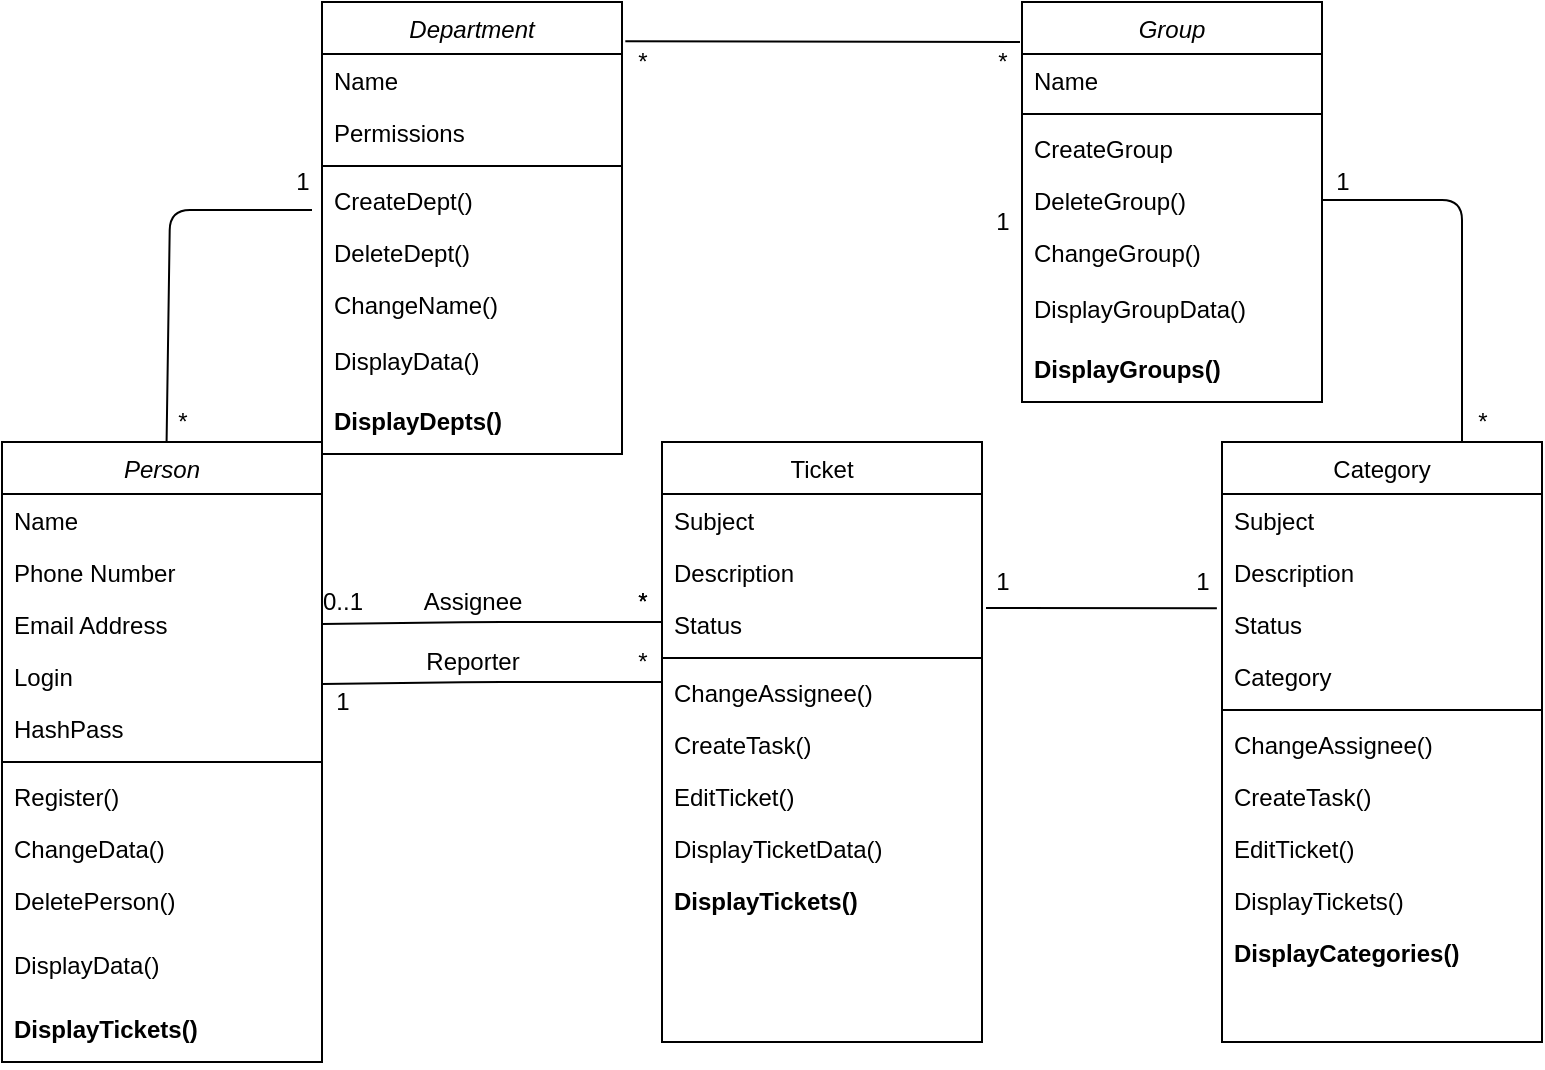 <mxfile version="13.9.2" type="device"><diagram id="C5RBs43oDa-KdzZeNtuy" name="Page-1"><mxGraphModel dx="1090" dy="577" grid="1" gridSize="10" guides="1" tooltips="1" connect="1" arrows="1" fold="1" page="1" pageScale="1" pageWidth="827" pageHeight="1169" math="0" shadow="0"><root><mxCell id="WIyWlLk6GJQsqaUBKTNV-0"/><mxCell id="WIyWlLk6GJQsqaUBKTNV-1" parent="WIyWlLk6GJQsqaUBKTNV-0"/><mxCell id="zkfFHV4jXpPFQw0GAbJ--0" value="Person" style="swimlane;fontStyle=2;align=center;verticalAlign=top;childLayout=stackLayout;horizontal=1;startSize=26;horizontalStack=0;resizeParent=1;resizeLast=0;collapsible=1;marginBottom=0;rounded=0;shadow=0;strokeWidth=1;" parent="WIyWlLk6GJQsqaUBKTNV-1" vertex="1"><mxGeometry x="530" y="300" width="160" height="310" as="geometry"><mxRectangle x="230" y="140" width="160" height="26" as="alternateBounds"/></mxGeometry></mxCell><mxCell id="zkfFHV4jXpPFQw0GAbJ--1" value="Name" style="text;align=left;verticalAlign=top;spacingLeft=4;spacingRight=4;overflow=hidden;rotatable=0;points=[[0,0.5],[1,0.5]];portConstraint=eastwest;" parent="zkfFHV4jXpPFQw0GAbJ--0" vertex="1"><mxGeometry y="26" width="160" height="26" as="geometry"/></mxCell><mxCell id="zkfFHV4jXpPFQw0GAbJ--2" value="Phone Number" style="text;align=left;verticalAlign=top;spacingLeft=4;spacingRight=4;overflow=hidden;rotatable=0;points=[[0,0.5],[1,0.5]];portConstraint=eastwest;rounded=0;shadow=0;html=0;" parent="zkfFHV4jXpPFQw0GAbJ--0" vertex="1"><mxGeometry y="52" width="160" height="26" as="geometry"/></mxCell><mxCell id="zkfFHV4jXpPFQw0GAbJ--3" value="Email Address" style="text;align=left;verticalAlign=top;spacingLeft=4;spacingRight=4;overflow=hidden;rotatable=0;points=[[0,0.5],[1,0.5]];portConstraint=eastwest;rounded=0;shadow=0;html=0;" parent="zkfFHV4jXpPFQw0GAbJ--0" vertex="1"><mxGeometry y="78" width="160" height="26" as="geometry"/></mxCell><mxCell id="tIPYjRU_klCs-1Ga12mj-11" value="Login" style="text;align=left;verticalAlign=top;spacingLeft=4;spacingRight=4;overflow=hidden;rotatable=0;points=[[0,0.5],[1,0.5]];portConstraint=eastwest;rounded=0;shadow=0;html=0;" vertex="1" parent="zkfFHV4jXpPFQw0GAbJ--0"><mxGeometry y="104" width="160" height="26" as="geometry"/></mxCell><mxCell id="tIPYjRU_klCs-1Ga12mj-12" value="HashPass" style="text;align=left;verticalAlign=top;spacingLeft=4;spacingRight=4;overflow=hidden;rotatable=0;points=[[0,0.5],[1,0.5]];portConstraint=eastwest;rounded=0;shadow=0;html=0;" vertex="1" parent="zkfFHV4jXpPFQw0GAbJ--0"><mxGeometry y="130" width="160" height="26" as="geometry"/></mxCell><mxCell id="zkfFHV4jXpPFQw0GAbJ--4" value="" style="line;html=1;strokeWidth=1;align=left;verticalAlign=middle;spacingTop=-1;spacingLeft=3;spacingRight=3;rotatable=0;labelPosition=right;points=[];portConstraint=eastwest;" parent="zkfFHV4jXpPFQw0GAbJ--0" vertex="1"><mxGeometry y="156" width="160" height="8" as="geometry"/></mxCell><mxCell id="zkfFHV4jXpPFQw0GAbJ--5" value="Register()" style="text;align=left;verticalAlign=top;spacingLeft=4;spacingRight=4;overflow=hidden;rotatable=0;points=[[0,0.5],[1,0.5]];portConstraint=eastwest;" parent="zkfFHV4jXpPFQw0GAbJ--0" vertex="1"><mxGeometry y="164" width="160" height="26" as="geometry"/></mxCell><mxCell id="xaPVkwQIBWGaQjlMhU2p-37" value="ChangeData()" style="text;align=left;verticalAlign=top;spacingLeft=4;spacingRight=4;overflow=hidden;rotatable=0;points=[[0,0.5],[1,0.5]];portConstraint=eastwest;" parent="zkfFHV4jXpPFQw0GAbJ--0" vertex="1"><mxGeometry y="190" width="160" height="26" as="geometry"/></mxCell><mxCell id="xaPVkwQIBWGaQjlMhU2p-35" value="DeletePerson()" style="text;align=left;verticalAlign=top;spacingLeft=4;spacingRight=4;overflow=hidden;rotatable=0;points=[[0,0.5],[1,0.5]];portConstraint=eastwest;" parent="zkfFHV4jXpPFQw0GAbJ--0" vertex="1"><mxGeometry y="216" width="160" height="32" as="geometry"/></mxCell><mxCell id="xaPVkwQIBWGaQjlMhU2p-44" value="DisplayData()" style="text;align=left;verticalAlign=top;spacingLeft=4;spacingRight=4;overflow=hidden;rotatable=0;points=[[0,0.5],[1,0.5]];portConstraint=eastwest;" parent="zkfFHV4jXpPFQw0GAbJ--0" vertex="1"><mxGeometry y="248" width="160" height="32" as="geometry"/></mxCell><mxCell id="xaPVkwQIBWGaQjlMhU2p-45" value="DisplayTickets()" style="text;align=left;verticalAlign=top;spacingLeft=4;spacingRight=4;overflow=hidden;rotatable=0;points=[[0,0.5],[1,0.5]];portConstraint=eastwest;fontStyle=1" parent="zkfFHV4jXpPFQw0GAbJ--0" vertex="1"><mxGeometry y="280" width="160" height="30" as="geometry"/></mxCell><mxCell id="zkfFHV4jXpPFQw0GAbJ--17" value="Ticket" style="swimlane;fontStyle=0;align=center;verticalAlign=top;childLayout=stackLayout;horizontal=1;startSize=26;horizontalStack=0;resizeParent=1;resizeLast=0;collapsible=1;marginBottom=0;rounded=0;shadow=0;strokeWidth=1;" parent="WIyWlLk6GJQsqaUBKTNV-1" vertex="1"><mxGeometry x="860" y="300" width="160" height="300" as="geometry"><mxRectangle x="550" y="140" width="160" height="26" as="alternateBounds"/></mxGeometry></mxCell><mxCell id="zkfFHV4jXpPFQw0GAbJ--18" value="Subject" style="text;align=left;verticalAlign=top;spacingLeft=4;spacingRight=4;overflow=hidden;rotatable=0;points=[[0,0.5],[1,0.5]];portConstraint=eastwest;" parent="zkfFHV4jXpPFQw0GAbJ--17" vertex="1"><mxGeometry y="26" width="160" height="26" as="geometry"/></mxCell><mxCell id="zkfFHV4jXpPFQw0GAbJ--19" value="Description" style="text;align=left;verticalAlign=top;spacingLeft=4;spacingRight=4;overflow=hidden;rotatable=0;points=[[0,0.5],[1,0.5]];portConstraint=eastwest;rounded=0;shadow=0;html=0;" parent="zkfFHV4jXpPFQw0GAbJ--17" vertex="1"><mxGeometry y="52" width="160" height="26" as="geometry"/></mxCell><mxCell id="xaPVkwQIBWGaQjlMhU2p-16" value="Status" style="text;align=left;verticalAlign=top;spacingLeft=4;spacingRight=4;overflow=hidden;rotatable=0;points=[[0,0.5],[1,0.5]];portConstraint=eastwest;rounded=0;shadow=0;html=0;" parent="zkfFHV4jXpPFQw0GAbJ--17" vertex="1"><mxGeometry y="78" width="160" height="26" as="geometry"/></mxCell><mxCell id="zkfFHV4jXpPFQw0GAbJ--23" value="" style="line;html=1;strokeWidth=1;align=left;verticalAlign=middle;spacingTop=-1;spacingLeft=3;spacingRight=3;rotatable=0;labelPosition=right;points=[];portConstraint=eastwest;" parent="zkfFHV4jXpPFQw0GAbJ--17" vertex="1"><mxGeometry y="104" width="160" height="8" as="geometry"/></mxCell><mxCell id="xaPVkwQIBWGaQjlMhU2p-15" value="ChangeAssignee()" style="text;align=left;verticalAlign=top;spacingLeft=4;spacingRight=4;overflow=hidden;rotatable=0;points=[[0,0.5],[1,0.5]];portConstraint=eastwest;" parent="zkfFHV4jXpPFQw0GAbJ--17" vertex="1"><mxGeometry y="112" width="160" height="26" as="geometry"/></mxCell><mxCell id="zkfFHV4jXpPFQw0GAbJ--24" value="CreateTask()" style="text;align=left;verticalAlign=top;spacingLeft=4;spacingRight=4;overflow=hidden;rotatable=0;points=[[0,0.5],[1,0.5]];portConstraint=eastwest;" parent="zkfFHV4jXpPFQw0GAbJ--17" vertex="1"><mxGeometry y="138" width="160" height="26" as="geometry"/></mxCell><mxCell id="xaPVkwQIBWGaQjlMhU2p-43" value="EditTicket()" style="text;align=left;verticalAlign=top;spacingLeft=4;spacingRight=4;overflow=hidden;rotatable=0;points=[[0,0.5],[1,0.5]];portConstraint=eastwest;" parent="zkfFHV4jXpPFQw0GAbJ--17" vertex="1"><mxGeometry y="164" width="160" height="26" as="geometry"/></mxCell><mxCell id="xaPVkwQIBWGaQjlMhU2p-48" value="DisplayTicketData()" style="text;align=left;verticalAlign=top;spacingLeft=4;spacingRight=4;overflow=hidden;rotatable=0;points=[[0,0.5],[1,0.5]];portConstraint=eastwest;" parent="zkfFHV4jXpPFQw0GAbJ--17" vertex="1"><mxGeometry y="190" width="160" height="26" as="geometry"/></mxCell><mxCell id="xaPVkwQIBWGaQjlMhU2p-47" value="DisplayTickets()" style="text;align=left;verticalAlign=top;spacingLeft=4;spacingRight=4;overflow=hidden;rotatable=0;points=[[0,0.5],[1,0.5]];portConstraint=eastwest;fontStyle=1" parent="zkfFHV4jXpPFQw0GAbJ--17" vertex="1"><mxGeometry y="216" width="160" height="26" as="geometry"/></mxCell><mxCell id="xaPVkwQIBWGaQjlMhU2p-9" value="Department" style="swimlane;fontStyle=2;align=center;verticalAlign=top;childLayout=stackLayout;horizontal=1;startSize=26;horizontalStack=0;resizeParent=1;resizeLast=0;collapsible=1;marginBottom=0;rounded=0;shadow=0;strokeWidth=1;" parent="WIyWlLk6GJQsqaUBKTNV-1" vertex="1"><mxGeometry x="690" y="80" width="150" height="226" as="geometry"><mxRectangle x="230" y="140" width="160" height="26" as="alternateBounds"/></mxGeometry></mxCell><mxCell id="xaPVkwQIBWGaQjlMhU2p-10" value="Name" style="text;align=left;verticalAlign=top;spacingLeft=4;spacingRight=4;overflow=hidden;rotatable=0;points=[[0,0.5],[1,0.5]];portConstraint=eastwest;" parent="xaPVkwQIBWGaQjlMhU2p-9" vertex="1"><mxGeometry y="26" width="150" height="26" as="geometry"/></mxCell><mxCell id="tIPYjRU_klCs-1Ga12mj-52" value="Permissions&#xA;" style="text;align=left;verticalAlign=top;spacingLeft=4;spacingRight=4;overflow=hidden;rotatable=0;points=[[0,0.5],[1,0.5]];portConstraint=eastwest;" vertex="1" parent="xaPVkwQIBWGaQjlMhU2p-9"><mxGeometry y="52" width="150" height="26" as="geometry"/></mxCell><mxCell id="xaPVkwQIBWGaQjlMhU2p-13" value="" style="line;html=1;strokeWidth=1;align=left;verticalAlign=middle;spacingTop=-1;spacingLeft=3;spacingRight=3;rotatable=0;labelPosition=right;points=[];portConstraint=eastwest;" parent="xaPVkwQIBWGaQjlMhU2p-9" vertex="1"><mxGeometry y="78" width="150" height="8" as="geometry"/></mxCell><mxCell id="xaPVkwQIBWGaQjlMhU2p-14" value="CreateDept()" style="text;align=left;verticalAlign=top;spacingLeft=4;spacingRight=4;overflow=hidden;rotatable=0;points=[[0,0.5],[1,0.5]];portConstraint=eastwest;" parent="xaPVkwQIBWGaQjlMhU2p-9" vertex="1"><mxGeometry y="86" width="150" height="26" as="geometry"/></mxCell><mxCell id="xaPVkwQIBWGaQjlMhU2p-33" value="DeleteDept()" style="text;align=left;verticalAlign=top;spacingLeft=4;spacingRight=4;overflow=hidden;rotatable=0;points=[[0,0.5],[1,0.5]];portConstraint=eastwest;" parent="xaPVkwQIBWGaQjlMhU2p-9" vertex="1"><mxGeometry y="112" width="150" height="26" as="geometry"/></mxCell><mxCell id="xaPVkwQIBWGaQjlMhU2p-49" value="ChangeName()" style="text;align=left;verticalAlign=top;spacingLeft=4;spacingRight=4;overflow=hidden;rotatable=0;points=[[0,0.5],[1,0.5]];portConstraint=eastwest;perimeterSpacing=0;strokeWidth=1;" parent="xaPVkwQIBWGaQjlMhU2p-9" vertex="1"><mxGeometry y="138" width="150" height="28" as="geometry"/></mxCell><mxCell id="xaPVkwQIBWGaQjlMhU2p-50" value="DisplayData()" style="text;align=left;verticalAlign=top;spacingLeft=4;spacingRight=4;overflow=hidden;rotatable=0;points=[[0,0.5],[1,0.5]];portConstraint=eastwest;" parent="xaPVkwQIBWGaQjlMhU2p-9" vertex="1"><mxGeometry y="166" width="150" height="30" as="geometry"/></mxCell><mxCell id="xaPVkwQIBWGaQjlMhU2p-39" value="DisplayDepts()" style="text;align=left;verticalAlign=top;spacingLeft=4;spacingRight=4;overflow=hidden;rotatable=0;points=[[0,0.5],[1,0.5]];portConstraint=eastwest;rounded=1;fontStyle=1" parent="xaPVkwQIBWGaQjlMhU2p-9" vertex="1"><mxGeometry y="196" width="150" height="30" as="geometry"/></mxCell><mxCell id="xaPVkwQIBWGaQjlMhU2p-20" value="1" style="text;html=1;align=center;verticalAlign=middle;resizable=0;points=[];autosize=1;" parent="WIyWlLk6GJQsqaUBKTNV-1" vertex="1"><mxGeometry x="1020" y="360" width="20" height="20" as="geometry"/></mxCell><mxCell id="xaPVkwQIBWGaQjlMhU2p-25" value="1" style="text;html=1;align=center;verticalAlign=middle;resizable=0;points=[];autosize=1;" parent="WIyWlLk6GJQsqaUBKTNV-1" vertex="1"><mxGeometry x="670" y="160" width="20" height="20" as="geometry"/></mxCell><mxCell id="xaPVkwQIBWGaQjlMhU2p-26" value="&lt;div&gt;*&lt;/div&gt;" style="text;html=1;align=center;verticalAlign=middle;resizable=0;points=[];autosize=1;" parent="WIyWlLk6GJQsqaUBKTNV-1" vertex="1"><mxGeometry x="840" y="370" width="20" height="20" as="geometry"/></mxCell><mxCell id="xaPVkwQIBWGaQjlMhU2p-27" value="1" style="text;html=1;align=center;verticalAlign=middle;resizable=0;points=[];autosize=1;" parent="WIyWlLk6GJQsqaUBKTNV-1" vertex="1"><mxGeometry x="1120" y="360" width="20" height="20" as="geometry"/></mxCell><mxCell id="xaPVkwQIBWGaQjlMhU2p-28" value="0..1" style="text;html=1;align=center;verticalAlign=middle;resizable=0;points=[];autosize=1;" parent="WIyWlLk6GJQsqaUBKTNV-1" vertex="1"><mxGeometry x="680" y="370" width="40" height="20" as="geometry"/></mxCell><mxCell id="xaPVkwQIBWGaQjlMhU2p-29" value="&lt;div&gt;*&lt;/div&gt;" style="text;html=1;align=center;verticalAlign=middle;resizable=0;points=[];autosize=1;" parent="WIyWlLk6GJQsqaUBKTNV-1" vertex="1"><mxGeometry x="610" y="280" width="20" height="20" as="geometry"/></mxCell><mxCell id="xaPVkwQIBWGaQjlMhU2p-30" value="" style="endArrow=none;html=1;entryX=0.75;entryY=1.2;entryDx=0;entryDy=0;entryPerimeter=0;" parent="WIyWlLk6GJQsqaUBKTNV-1" source="zkfFHV4jXpPFQw0GAbJ--0" target="xaPVkwQIBWGaQjlMhU2p-25" edge="1"><mxGeometry width="50" height="50" relative="1" as="geometry"><mxPoint x="700" y="390" as="sourcePoint"/><mxPoint x="750" y="340" as="targetPoint"/><Array as="points"><mxPoint x="614" y="184"/></Array></mxGeometry></mxCell><mxCell id="xaPVkwQIBWGaQjlMhU2p-31" value="" style="endArrow=none;html=1;exitX=1;exitY=0.5;exitDx=0;exitDy=0;" parent="WIyWlLk6GJQsqaUBKTNV-1" source="zkfFHV4jXpPFQw0GAbJ--3" edge="1"><mxGeometry width="50" height="50" relative="1" as="geometry"><mxPoint x="810" y="440" as="sourcePoint"/><mxPoint x="860" y="390" as="targetPoint"/><Array as="points"><mxPoint x="770" y="390"/></Array></mxGeometry></mxCell><mxCell id="xaPVkwQIBWGaQjlMhU2p-32" value="" style="endArrow=none;html=1;entryX=-0.016;entryY=1.198;entryDx=0;entryDy=0;entryPerimeter=0;" parent="WIyWlLk6GJQsqaUBKTNV-1" edge="1" target="tIPYjRU_klCs-1Ga12mj-39"><mxGeometry width="50" height="50" relative="1" as="geometry"><mxPoint x="1022" y="383" as="sourcePoint"/><mxPoint x="1139" y="365" as="targetPoint"/><Array as="points"/></mxGeometry></mxCell><mxCell id="tIPYjRU_klCs-1Ga12mj-0" value="Group" style="swimlane;fontStyle=2;align=center;verticalAlign=top;childLayout=stackLayout;horizontal=1;startSize=26;horizontalStack=0;resizeParent=1;resizeLast=0;collapsible=1;marginBottom=0;rounded=0;shadow=0;strokeWidth=1;" vertex="1" parent="WIyWlLk6GJQsqaUBKTNV-1"><mxGeometry x="1040" y="80" width="150" height="200" as="geometry"><mxRectangle x="230" y="140" width="160" height="26" as="alternateBounds"/></mxGeometry></mxCell><mxCell id="tIPYjRU_klCs-1Ga12mj-1" value="Name" style="text;align=left;verticalAlign=top;spacingLeft=4;spacingRight=4;overflow=hidden;rotatable=0;points=[[0,0.5],[1,0.5]];portConstraint=eastwest;" vertex="1" parent="tIPYjRU_klCs-1Ga12mj-0"><mxGeometry y="26" width="150" height="26" as="geometry"/></mxCell><mxCell id="tIPYjRU_klCs-1Ga12mj-2" value="" style="line;html=1;strokeWidth=1;align=left;verticalAlign=middle;spacingTop=-1;spacingLeft=3;spacingRight=3;rotatable=0;labelPosition=right;points=[];portConstraint=eastwest;" vertex="1" parent="tIPYjRU_klCs-1Ga12mj-0"><mxGeometry y="52" width="150" height="8" as="geometry"/></mxCell><mxCell id="tIPYjRU_klCs-1Ga12mj-3" value="CreateGroup" style="text;align=left;verticalAlign=top;spacingLeft=4;spacingRight=4;overflow=hidden;rotatable=0;points=[[0,0.5],[1,0.5]];portConstraint=eastwest;" vertex="1" parent="tIPYjRU_klCs-1Ga12mj-0"><mxGeometry y="60" width="150" height="26" as="geometry"/></mxCell><mxCell id="tIPYjRU_klCs-1Ga12mj-4" value="DeleteGroup()" style="text;align=left;verticalAlign=top;spacingLeft=4;spacingRight=4;overflow=hidden;rotatable=0;points=[[0,0.5],[1,0.5]];portConstraint=eastwest;" vertex="1" parent="tIPYjRU_klCs-1Ga12mj-0"><mxGeometry y="86" width="150" height="26" as="geometry"/></mxCell><mxCell id="tIPYjRU_klCs-1Ga12mj-5" value="ChangeGroup()" style="text;align=left;verticalAlign=top;spacingLeft=4;spacingRight=4;overflow=hidden;rotatable=0;points=[[0,0.5],[1,0.5]];portConstraint=eastwest;perimeterSpacing=0;strokeWidth=1;" vertex="1" parent="tIPYjRU_klCs-1Ga12mj-0"><mxGeometry y="112" width="150" height="28" as="geometry"/></mxCell><mxCell id="tIPYjRU_klCs-1Ga12mj-6" value="DisplayGroupData()" style="text;align=left;verticalAlign=top;spacingLeft=4;spacingRight=4;overflow=hidden;rotatable=0;points=[[0,0.5],[1,0.5]];portConstraint=eastwest;rounded=1;" vertex="1" parent="tIPYjRU_klCs-1Ga12mj-0"><mxGeometry y="140" width="150" height="30" as="geometry"/></mxCell><mxCell id="tIPYjRU_klCs-1Ga12mj-7" value="DisplayGroups()" style="text;align=left;verticalAlign=top;spacingLeft=4;spacingRight=4;overflow=hidden;rotatable=0;points=[[0,0.5],[1,0.5]];portConstraint=eastwest;fontStyle=1" vertex="1" parent="tIPYjRU_klCs-1Ga12mj-0"><mxGeometry y="170" width="150" height="30" as="geometry"/></mxCell><mxCell id="tIPYjRU_klCs-1Ga12mj-10" value="" style="endArrow=none;html=1;exitX=1.011;exitY=0.087;exitDx=0;exitDy=0;exitPerimeter=0;" edge="1" parent="WIyWlLk6GJQsqaUBKTNV-1" source="xaPVkwQIBWGaQjlMhU2p-9"><mxGeometry width="50" height="50" relative="1" as="geometry"><mxPoint x="770" y="340" as="sourcePoint"/><mxPoint x="1039" y="100" as="targetPoint"/></mxGeometry></mxCell><mxCell id="tIPYjRU_klCs-1Ga12mj-13" value="*" style="text;html=1;align=center;verticalAlign=middle;resizable=0;points=[];autosize=1;" vertex="1" parent="WIyWlLk6GJQsqaUBKTNV-1"><mxGeometry x="1020" y="100" width="20" height="20" as="geometry"/></mxCell><mxCell id="tIPYjRU_klCs-1Ga12mj-14" value="&lt;div&gt;*&lt;/div&gt;" style="text;html=1;align=center;verticalAlign=middle;resizable=0;points=[];autosize=1;" vertex="1" parent="WIyWlLk6GJQsqaUBKTNV-1"><mxGeometry x="840" y="100" width="20" height="20" as="geometry"/></mxCell><mxCell id="tIPYjRU_klCs-1Ga12mj-15" value="1" style="text;html=1;align=center;verticalAlign=middle;resizable=0;points=[];autosize=1;" vertex="1" parent="WIyWlLk6GJQsqaUBKTNV-1"><mxGeometry x="1020" y="180" width="20" height="20" as="geometry"/></mxCell><mxCell id="tIPYjRU_klCs-1Ga12mj-16" value="" style="endArrow=none;html=1;exitX=1;exitY=0.5;exitDx=0;exitDy=0;" edge="1" parent="WIyWlLk6GJQsqaUBKTNV-1"><mxGeometry width="50" height="50" relative="1" as="geometry"><mxPoint x="690" y="421" as="sourcePoint"/><mxPoint x="860" y="420" as="targetPoint"/><Array as="points"><mxPoint x="770" y="420"/></Array></mxGeometry></mxCell><mxCell id="tIPYjRU_klCs-1Ga12mj-17" value="1" style="text;html=1;align=center;verticalAlign=middle;resizable=0;points=[];autosize=1;" vertex="1" parent="WIyWlLk6GJQsqaUBKTNV-1"><mxGeometry x="690" y="420" width="20" height="20" as="geometry"/></mxCell><mxCell id="tIPYjRU_klCs-1Ga12mj-18" value="&lt;div&gt;*&lt;/div&gt;" style="text;html=1;align=center;verticalAlign=middle;resizable=0;points=[];autosize=1;" vertex="1" parent="WIyWlLk6GJQsqaUBKTNV-1"><mxGeometry x="840" y="370" width="20" height="20" as="geometry"/></mxCell><mxCell id="tIPYjRU_klCs-1Ga12mj-21" value="&lt;div&gt;*&lt;/div&gt;" style="text;html=1;align=center;verticalAlign=middle;resizable=0;points=[];autosize=1;" vertex="1" parent="WIyWlLk6GJQsqaUBKTNV-1"><mxGeometry x="840" y="400" width="20" height="20" as="geometry"/></mxCell><mxCell id="tIPYjRU_klCs-1Ga12mj-23" value="Assignee" style="text;html=1;align=center;verticalAlign=middle;resizable=0;points=[];autosize=1;" vertex="1" parent="WIyWlLk6GJQsqaUBKTNV-1"><mxGeometry x="735" y="370" width="60" height="20" as="geometry"/></mxCell><mxCell id="tIPYjRU_klCs-1Ga12mj-24" value="Reporter" style="text;html=1;align=center;verticalAlign=middle;resizable=0;points=[];autosize=1;" vertex="1" parent="WIyWlLk6GJQsqaUBKTNV-1"><mxGeometry x="735" y="400" width="60" height="20" as="geometry"/></mxCell><mxCell id="tIPYjRU_klCs-1Ga12mj-37" value="Category" style="swimlane;fontStyle=0;align=center;verticalAlign=top;childLayout=stackLayout;horizontal=1;startSize=26;horizontalStack=0;resizeParent=1;resizeLast=0;collapsible=1;marginBottom=0;rounded=0;shadow=0;strokeWidth=1;" vertex="1" parent="WIyWlLk6GJQsqaUBKTNV-1"><mxGeometry x="1140" y="300" width="160" height="300" as="geometry"><mxRectangle x="550" y="140" width="160" height="26" as="alternateBounds"/></mxGeometry></mxCell><mxCell id="tIPYjRU_klCs-1Ga12mj-38" value="Subject" style="text;align=left;verticalAlign=top;spacingLeft=4;spacingRight=4;overflow=hidden;rotatable=0;points=[[0,0.5],[1,0.5]];portConstraint=eastwest;" vertex="1" parent="tIPYjRU_klCs-1Ga12mj-37"><mxGeometry y="26" width="160" height="26" as="geometry"/></mxCell><mxCell id="tIPYjRU_klCs-1Ga12mj-39" value="Description" style="text;align=left;verticalAlign=top;spacingLeft=4;spacingRight=4;overflow=hidden;rotatable=0;points=[[0,0.5],[1,0.5]];portConstraint=eastwest;rounded=0;shadow=0;html=0;" vertex="1" parent="tIPYjRU_klCs-1Ga12mj-37"><mxGeometry y="52" width="160" height="26" as="geometry"/></mxCell><mxCell id="tIPYjRU_klCs-1Ga12mj-40" value="Status" style="text;align=left;verticalAlign=top;spacingLeft=4;spacingRight=4;overflow=hidden;rotatable=0;points=[[0,0.5],[1,0.5]];portConstraint=eastwest;rounded=0;shadow=0;html=0;" vertex="1" parent="tIPYjRU_klCs-1Ga12mj-37"><mxGeometry y="78" width="160" height="26" as="geometry"/></mxCell><mxCell id="tIPYjRU_klCs-1Ga12mj-41" value="Category" style="text;align=left;verticalAlign=top;spacingLeft=4;spacingRight=4;overflow=hidden;rotatable=0;points=[[0,0.5],[1,0.5]];portConstraint=eastwest;rounded=0;shadow=0;html=0;" vertex="1" parent="tIPYjRU_klCs-1Ga12mj-37"><mxGeometry y="104" width="160" height="26" as="geometry"/></mxCell><mxCell id="tIPYjRU_klCs-1Ga12mj-42" value="" style="line;html=1;strokeWidth=1;align=left;verticalAlign=middle;spacingTop=-1;spacingLeft=3;spacingRight=3;rotatable=0;labelPosition=right;points=[];portConstraint=eastwest;" vertex="1" parent="tIPYjRU_klCs-1Ga12mj-37"><mxGeometry y="130" width="160" height="8" as="geometry"/></mxCell><mxCell id="tIPYjRU_klCs-1Ga12mj-43" value="ChangeAssignee()" style="text;align=left;verticalAlign=top;spacingLeft=4;spacingRight=4;overflow=hidden;rotatable=0;points=[[0,0.5],[1,0.5]];portConstraint=eastwest;" vertex="1" parent="tIPYjRU_klCs-1Ga12mj-37"><mxGeometry y="138" width="160" height="26" as="geometry"/></mxCell><mxCell id="tIPYjRU_klCs-1Ga12mj-44" value="CreateTask()" style="text;align=left;verticalAlign=top;spacingLeft=4;spacingRight=4;overflow=hidden;rotatable=0;points=[[0,0.5],[1,0.5]];portConstraint=eastwest;" vertex="1" parent="tIPYjRU_klCs-1Ga12mj-37"><mxGeometry y="164" width="160" height="26" as="geometry"/></mxCell><mxCell id="tIPYjRU_klCs-1Ga12mj-45" value="EditTicket()" style="text;align=left;verticalAlign=top;spacingLeft=4;spacingRight=4;overflow=hidden;rotatable=0;points=[[0,0.5],[1,0.5]];portConstraint=eastwest;" vertex="1" parent="tIPYjRU_klCs-1Ga12mj-37"><mxGeometry y="190" width="160" height="26" as="geometry"/></mxCell><mxCell id="tIPYjRU_klCs-1Ga12mj-46" value="DisplayTickets()" style="text;align=left;verticalAlign=top;spacingLeft=4;spacingRight=4;overflow=hidden;rotatable=0;points=[[0,0.5],[1,0.5]];portConstraint=eastwest;" vertex="1" parent="tIPYjRU_klCs-1Ga12mj-37"><mxGeometry y="216" width="160" height="26" as="geometry"/></mxCell><mxCell id="tIPYjRU_klCs-1Ga12mj-47" value="DisplayCategories()" style="text;align=left;verticalAlign=top;spacingLeft=4;spacingRight=4;overflow=hidden;rotatable=0;points=[[0,0.5],[1,0.5]];portConstraint=eastwest;fontStyle=1" vertex="1" parent="tIPYjRU_klCs-1Ga12mj-37"><mxGeometry y="242" width="160" height="26" as="geometry"/></mxCell><mxCell id="tIPYjRU_klCs-1Ga12mj-49" value="" style="endArrow=none;html=1;entryX=1;entryY=0.5;entryDx=0;entryDy=0;exitX=0.75;exitY=0;exitDx=0;exitDy=0;" edge="1" parent="WIyWlLk6GJQsqaUBKTNV-1" source="tIPYjRU_klCs-1Ga12mj-37" target="tIPYjRU_klCs-1Ga12mj-4"><mxGeometry width="50" height="50" relative="1" as="geometry"><mxPoint x="1260" y="230" as="sourcePoint"/><mxPoint x="1310" y="210" as="targetPoint"/><Array as="points"><mxPoint x="1260" y="179"/></Array></mxGeometry></mxCell><mxCell id="tIPYjRU_klCs-1Ga12mj-50" value="1" style="text;html=1;align=center;verticalAlign=middle;resizable=0;points=[];autosize=1;" vertex="1" parent="WIyWlLk6GJQsqaUBKTNV-1"><mxGeometry x="1190" y="160" width="20" height="20" as="geometry"/></mxCell><mxCell id="tIPYjRU_klCs-1Ga12mj-51" value="*" style="text;html=1;align=center;verticalAlign=middle;resizable=0;points=[];autosize=1;" vertex="1" parent="WIyWlLk6GJQsqaUBKTNV-1"><mxGeometry x="1260" y="280" width="20" height="20" as="geometry"/></mxCell></root></mxGraphModel></diagram></mxfile>